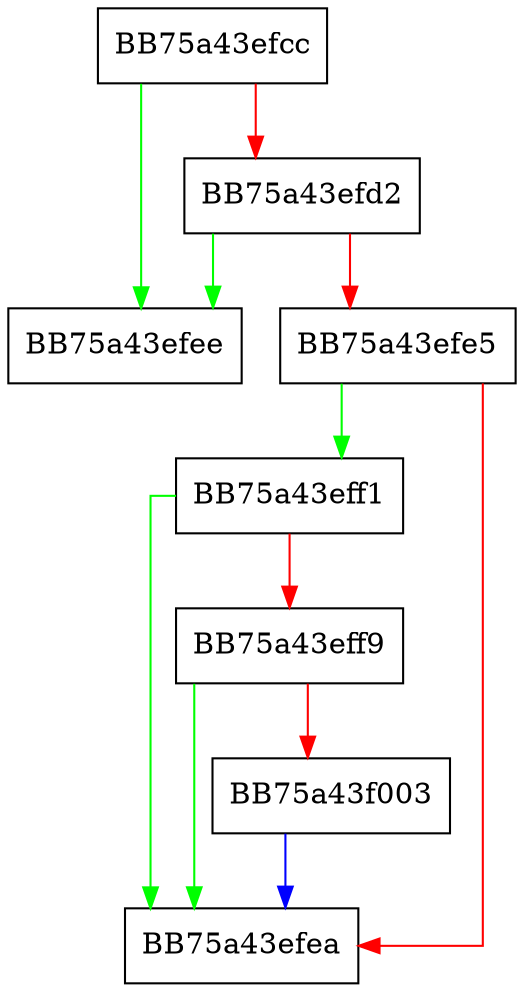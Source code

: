 digraph is_eq_data {
  node [shape="box"];
  graph [splines=ortho];
  BB75a43efcc -> BB75a43efee [color="green"];
  BB75a43efcc -> BB75a43efd2 [color="red"];
  BB75a43efd2 -> BB75a43efee [color="green"];
  BB75a43efd2 -> BB75a43efe5 [color="red"];
  BB75a43efe5 -> BB75a43eff1 [color="green"];
  BB75a43efe5 -> BB75a43efea [color="red"];
  BB75a43eff1 -> BB75a43efea [color="green"];
  BB75a43eff1 -> BB75a43eff9 [color="red"];
  BB75a43eff9 -> BB75a43efea [color="green"];
  BB75a43eff9 -> BB75a43f003 [color="red"];
  BB75a43f003 -> BB75a43efea [color="blue"];
}